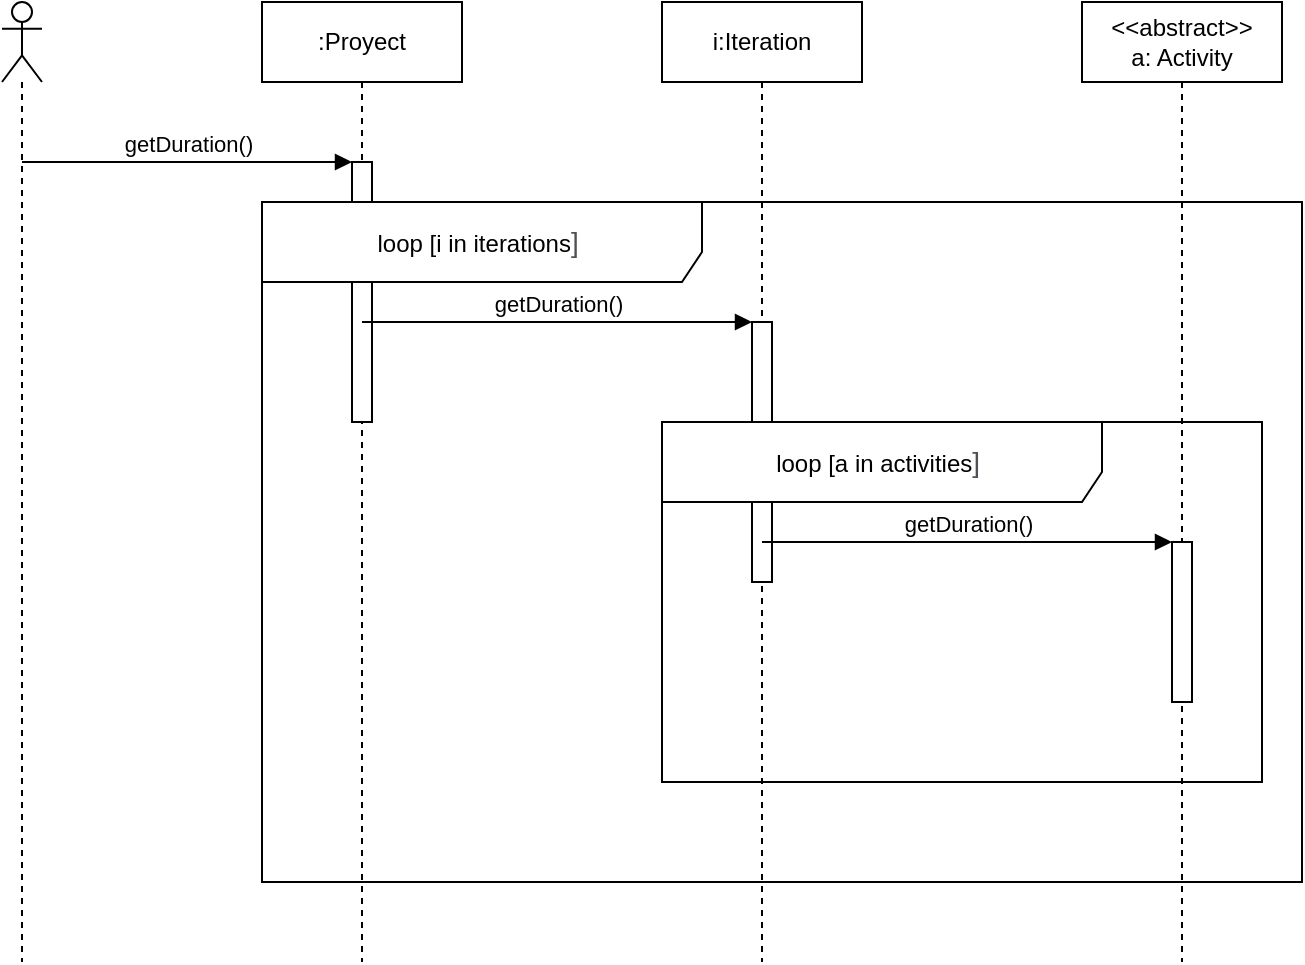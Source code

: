 <mxfile version="14.5.1" type="device"><diagram id="6GIYJBGHfACo4xqdFHk5" name="Página-1"><mxGraphModel dx="1420" dy="823" grid="1" gridSize="10" guides="1" tooltips="1" connect="1" arrows="1" fold="1" page="1" pageScale="1" pageWidth="850" pageHeight="1000" math="0" shadow="0"><root><mxCell id="0"/><mxCell id="1" parent="0"/><mxCell id="5PN5GNTG0ArRklBvE2kT-1" value="" style="shape=umlLifeline;participant=umlActor;perimeter=lifelinePerimeter;whiteSpace=wrap;html=1;container=1;collapsible=0;recursiveResize=0;verticalAlign=top;spacingTop=36;outlineConnect=0;" vertex="1" parent="1"><mxGeometry x="110" y="120" width="20" height="480" as="geometry"/></mxCell><mxCell id="5PN5GNTG0ArRklBvE2kT-2" value=":Proyect" style="shape=umlLifeline;perimeter=lifelinePerimeter;whiteSpace=wrap;html=1;container=1;collapsible=0;recursiveResize=0;outlineConnect=0;" vertex="1" parent="1"><mxGeometry x="240" y="120" width="100" height="480" as="geometry"/></mxCell><mxCell id="5PN5GNTG0ArRklBvE2kT-7" value="" style="html=1;points=[];perimeter=orthogonalPerimeter;" vertex="1" parent="5PN5GNTG0ArRklBvE2kT-2"><mxGeometry x="45" y="80" width="10" height="130" as="geometry"/></mxCell><mxCell id="5PN5GNTG0ArRklBvE2kT-4" value="i:Iteration" style="shape=umlLifeline;perimeter=lifelinePerimeter;whiteSpace=wrap;html=1;container=1;collapsible=0;recursiveResize=0;outlineConnect=0;" vertex="1" parent="1"><mxGeometry x="440" y="120" width="100" height="480" as="geometry"/></mxCell><mxCell id="5PN5GNTG0ArRklBvE2kT-10" value="" style="html=1;points=[];perimeter=orthogonalPerimeter;" vertex="1" parent="5PN5GNTG0ArRklBvE2kT-4"><mxGeometry x="45" y="160" width="10" height="130" as="geometry"/></mxCell><mxCell id="5PN5GNTG0ArRklBvE2kT-5" value="&amp;lt;&amp;lt;abstract&amp;gt;&amp;gt;&lt;br&gt;a: Activity" style="shape=umlLifeline;perimeter=lifelinePerimeter;whiteSpace=wrap;html=1;container=1;collapsible=0;recursiveResize=0;outlineConnect=0;" vertex="1" parent="1"><mxGeometry x="650" y="120" width="100" height="480" as="geometry"/></mxCell><mxCell id="5PN5GNTG0ArRklBvE2kT-6" value="loop [a in activities&lt;span style=&quot;color: rgb(77 , 81 , 86) ; font-family: &amp;#34;arial&amp;#34; , sans-serif ; font-size: 14px ; text-align: left ; background-color: rgb(255 , 255 , 255)&quot;&gt;]&amp;nbsp;&lt;/span&gt;" style="shape=umlFrame;whiteSpace=wrap;html=1;width=220;height=40;" vertex="1" parent="1"><mxGeometry x="440" y="330" width="300" height="180" as="geometry"/></mxCell><mxCell id="5PN5GNTG0ArRklBvE2kT-8" value="getDuration()" style="html=1;verticalAlign=bottom;endArrow=block;entryX=0;entryY=0;" edge="1" target="5PN5GNTG0ArRklBvE2kT-7" parent="1" source="5PN5GNTG0ArRklBvE2kT-1"><mxGeometry relative="1" as="geometry"><mxPoint x="215" y="200" as="sourcePoint"/></mxGeometry></mxCell><mxCell id="5PN5GNTG0ArRklBvE2kT-11" value="getDuration()" style="html=1;verticalAlign=bottom;endArrow=block;entryX=0;entryY=0;" edge="1" target="5PN5GNTG0ArRklBvE2kT-10" parent="1" source="5PN5GNTG0ArRklBvE2kT-2"><mxGeometry relative="1" as="geometry"><mxPoint x="415" y="280" as="sourcePoint"/></mxGeometry></mxCell><mxCell id="5PN5GNTG0ArRklBvE2kT-14" value="getDuration()" style="html=1;verticalAlign=bottom;endArrow=block;entryX=0;entryY=0;" edge="1" target="5PN5GNTG0ArRklBvE2kT-13" parent="1" source="5PN5GNTG0ArRklBvE2kT-4"><mxGeometry relative="1" as="geometry"><mxPoint x="625" y="340" as="sourcePoint"/></mxGeometry></mxCell><mxCell id="5PN5GNTG0ArRklBvE2kT-13" value="" style="html=1;points=[];perimeter=orthogonalPerimeter;" vertex="1" parent="1"><mxGeometry x="695" y="390" width="10" height="80" as="geometry"/></mxCell><mxCell id="5PN5GNTG0ArRklBvE2kT-16" value="loop [i in iterations&lt;span style=&quot;color: rgb(77 , 81 , 86) ; font-family: &amp;#34;arial&amp;#34; , sans-serif ; font-size: 14px ; text-align: left ; background-color: rgb(255 , 255 , 255)&quot;&gt;]&amp;nbsp;&lt;/span&gt;" style="shape=umlFrame;whiteSpace=wrap;html=1;width=220;height=40;" vertex="1" parent="1"><mxGeometry x="240" y="220" width="520" height="340" as="geometry"/></mxCell></root></mxGraphModel></diagram></mxfile>